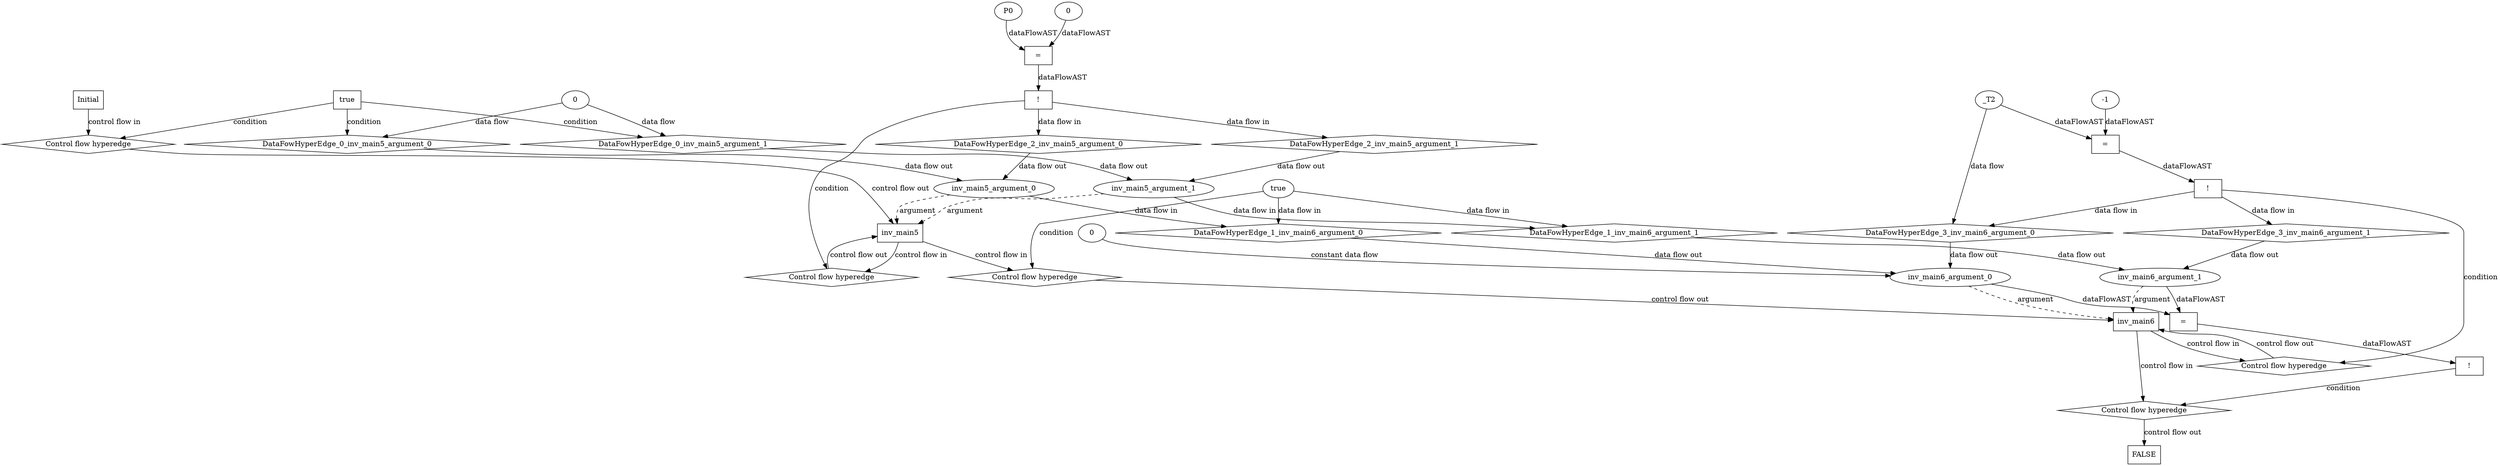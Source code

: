 digraph dag {
"inv_main5" [label="inv_main5" nodeName="inv_main5" class=cfn  shape="rect"];
"inv_main6" [label="inv_main6" nodeName="inv_main6" class=cfn  shape="rect"];
FALSE [label="FALSE" nodeName=FALSE class=cfn  shape="rect"];
Initial [label="Initial" nodeName=Initial class=cfn  shape="rect"];
ControlFowHyperEdge_0 [label="Control flow hyperedge" nodeName=ControlFowHyperEdge_0 class=controlFlowHyperEdge shape="diamond"];
"Initial" -> ControlFowHyperEdge_0 [label="control flow in"]
ControlFowHyperEdge_0 -> "inv_main5" [label="control flow out"]
ControlFowHyperEdge_1 [label="Control flow hyperedge" nodeName=ControlFowHyperEdge_1 class=controlFlowHyperEdge shape="diamond"];
"inv_main5" -> ControlFowHyperEdge_1 [label="control flow in"]
ControlFowHyperEdge_1 -> "inv_main6" [label="control flow out"]
ControlFowHyperEdge_2 [label="Control flow hyperedge" nodeName=ControlFowHyperEdge_2 class=controlFlowHyperEdge shape="diamond"];
"inv_main5" -> ControlFowHyperEdge_2 [label="control flow in"]
ControlFowHyperEdge_2 -> "inv_main5" [label="control flow out"]
ControlFowHyperEdge_3 [label="Control flow hyperedge" nodeName=ControlFowHyperEdge_3 class=controlFlowHyperEdge shape="diamond"];
"inv_main6" -> ControlFowHyperEdge_3 [label="control flow in"]
ControlFowHyperEdge_3 -> "inv_main6" [label="control flow out"]
ControlFowHyperEdge_4 [label="Control flow hyperedge" nodeName=ControlFowHyperEdge_4 class=controlFlowHyperEdge shape="diamond"];
"inv_main6" -> ControlFowHyperEdge_4 [label="control flow in"]
ControlFowHyperEdge_4 -> "FALSE" [label="control flow out"]
"inv_main5_argument_0" [label="inv_main5_argument_0" nodeName=argument0 class=argument  head="inv_main5" shape="oval"];
"inv_main5_argument_0" -> "inv_main5"[label="argument" style="dashed"]
"inv_main5_argument_1" [label="inv_main5_argument_1" nodeName=argument1 class=argument  head="inv_main5" shape="oval"];
"inv_main5_argument_1" -> "inv_main5"[label="argument" style="dashed"]
"inv_main6_argument_0" [label="inv_main6_argument_0" nodeName=argument0 class=argument  head="inv_main6" shape="oval"];
"inv_main6_argument_0" -> "inv_main6"[label="argument" style="dashed"]
"inv_main6_argument_1" [label="inv_main6_argument_1" nodeName=argument1 class=argument  head="inv_main6" shape="oval"];
"inv_main6_argument_1" -> "inv_main6"[label="argument" style="dashed"]

"true_0" [label="true" nodeName="true_0" class=true shape="rect"];
"true_0" -> "ControlFowHyperEdge_0" [label="condition"];
"xxxinv_main5___Initial_0xxxdataFlow_0_node_0" [label="0" nodeName="xxxinv_main5___Initial_0xxxdataFlow_0_node_0" class=Literal ];

"xxxinv_main5___Initial_0xxxdataFlow_0_node_0" -> "DataFowHyperEdge_0_inv_main5_argument_0" [label="data flow"];

"xxxinv_main5___Initial_0xxxdataFlow_0_node_0" -> "DataFowHyperEdge_0_inv_main5_argument_1" [label="data flow"];
"xxxinv_main6___inv_main5_1xxxguard_0_node_0" [label="true" nodeName="xxxinv_main6___inv_main5_1xxxguard_0_node_0" class=BoolValue ];

"xxxinv_main6___inv_main5_1xxxguard_0_node_0" -> "ControlFowHyperEdge_1" [label="condition"];
"xxxinv_main5___inv_main5_2xxxguard_0_node_0" [label="!" nodeName="xxxinv_main5___inv_main5_2xxxguard_0_node_0" class=Operator shape="rect"];
"xxxinv_main5___inv_main5_2xxxguard_0_node_1" [label="=" nodeName="xxxinv_main5___inv_main5_2xxxguard_0_node_1" class=Operator  shape="rect"];
"xxxinv_main5___inv_main5_2xxxguard_0_node_2" [label="P0" nodeName="xxxinv_main5___inv_main5_2xxxguard_0_node_2" class=Constant ];
"xxxinv_main5___inv_main5_2xxxguard_0_node_3" [label="0" nodeName="xxxinv_main5___inv_main5_2xxxguard_0_node_3" class=Literal ];
"xxxinv_main5___inv_main5_2xxxguard_0_node_1" -> "xxxinv_main5___inv_main5_2xxxguard_0_node_0"[label="dataFlowAST"]
"xxxinv_main5___inv_main5_2xxxguard_0_node_2" -> "xxxinv_main5___inv_main5_2xxxguard_0_node_1"[label="dataFlowAST"]
"xxxinv_main5___inv_main5_2xxxguard_0_node_3" -> "xxxinv_main5___inv_main5_2xxxguard_0_node_1"[label="dataFlowAST"]

"xxxinv_main5___inv_main5_2xxxguard_0_node_0" -> "ControlFowHyperEdge_2" [label="condition"];
"xxxinv_main6___inv_main6_3xxxguard_0_node_0" [label="!" nodeName="xxxinv_main6___inv_main6_3xxxguard_0_node_0" class=Operator shape="rect"];
"xxxinv_main6___inv_main6_3xxxguard_0_node_1" [label="=" nodeName="xxxinv_main6___inv_main6_3xxxguard_0_node_1" class=Operator  shape="rect"];
"xxxinv_main6___inv_main6_3xxxguard_0_node_3" [label="-1" nodeName="xxxinv_main6___inv_main6_3xxxguard_0_node_3" class=Literal ];
"xxxinv_main6___inv_main6_3xxxguard_0_node_1" -> "xxxinv_main6___inv_main6_3xxxguard_0_node_0"[label="dataFlowAST"]
"xxxinv_main6___inv_main6_3xxxdataFlow_0_node_0" -> "xxxinv_main6___inv_main6_3xxxguard_0_node_1"[label="dataFlowAST"]
"xxxinv_main6___inv_main6_3xxxguard_0_node_3" -> "xxxinv_main6___inv_main6_3xxxguard_0_node_1"[label="dataFlowAST"]

"xxxinv_main6___inv_main6_3xxxguard_0_node_0" -> "ControlFowHyperEdge_3" [label="condition"];
"xxxinv_main6___inv_main6_3xxxdataFlow_0_node_0" [label="_T2" nodeName="xxxinv_main6___inv_main6_3xxxdataFlow_0_node_0" class=Constant ];

"xxxinv_main6___inv_main6_3xxxdataFlow_0_node_0" -> "DataFowHyperEdge_3_inv_main6_argument_0" [label="data flow"];
"xxxFALSE___inv_main6_4xxxguard_0_node_0" [label="!" nodeName="xxxFALSE___inv_main6_4xxxguard_0_node_0" class=Operator shape="rect"];
"xxxFALSE___inv_main6_4xxxguard_0_node_1" [label="=" nodeName="xxxFALSE___inv_main6_4xxxguard_0_node_1" class=Operator  shape="rect"];
"xxxFALSE___inv_main6_4xxxguard_0_node_1" -> "xxxFALSE___inv_main6_4xxxguard_0_node_0"[label="dataFlowAST"]
"inv_main6_argument_1" -> "xxxFALSE___inv_main6_4xxxguard_0_node_1"[label="dataFlowAST"]
"inv_main6_argument_0" -> "xxxFALSE___inv_main6_4xxxguard_0_node_1"[label="dataFlowAST"]

"xxxFALSE___inv_main6_4xxxguard_0_node_0" -> "ControlFowHyperEdge_4" [label="condition"];
"DataFowHyperEdge_0_inv_main5_argument_0" [label="DataFowHyperEdge_0_inv_main5_argument_0" nodeName="DataFowHyperEdge_0_inv_main5_argument_0" class=DataFlowHyperedge shape="diamond"];
"DataFowHyperEdge_0_inv_main5_argument_0" -> "inv_main5_argument_0"[label="data flow out"]
"true_0" -> "DataFowHyperEdge_0_inv_main5_argument_0" [label="condition"];
"DataFowHyperEdge_0_inv_main5_argument_1" [label="DataFowHyperEdge_0_inv_main5_argument_1" nodeName="DataFowHyperEdge_0_inv_main5_argument_1" class=DataFlowHyperedge shape="diamond"];
"DataFowHyperEdge_0_inv_main5_argument_1" -> "inv_main5_argument_1"[label="data flow out"]
"true_0" -> "DataFowHyperEdge_0_inv_main5_argument_1" [label="condition"];
"DataFowHyperEdge_1_inv_main6_argument_0" [label="DataFowHyperEdge_1_inv_main6_argument_0" nodeName="DataFowHyperEdge_1_inv_main6_argument_0" class=DataFlowHyperedge shape="diamond"];
"DataFowHyperEdge_1_inv_main6_argument_0" -> "inv_main6_argument_0"[label="data flow out"]
"xxxinv_main6___inv_main5_1xxxguard_0_node_0" -> "DataFowHyperEdge_1_inv_main6_argument_0"[label="data flow in"]
"DataFowHyperEdge_1_inv_main6_argument_1" [label="DataFowHyperEdge_1_inv_main6_argument_1" nodeName="DataFowHyperEdge_1_inv_main6_argument_1" class=DataFlowHyperedge shape="diamond"];
"DataFowHyperEdge_1_inv_main6_argument_1" -> "inv_main6_argument_1"[label="data flow out"]
"xxxinv_main6___inv_main5_1xxxguard_0_node_0" -> "DataFowHyperEdge_1_inv_main6_argument_1"[label="data flow in"]
"DataFowHyperEdge_2_inv_main5_argument_0" [label="DataFowHyperEdge_2_inv_main5_argument_0" nodeName="DataFowHyperEdge_2_inv_main5_argument_0" class=DataFlowHyperedge shape="diamond"];
"DataFowHyperEdge_2_inv_main5_argument_0" -> "inv_main5_argument_0"[label="data flow out"]
"xxxinv_main5___inv_main5_2xxxguard_0_node_0" -> "DataFowHyperEdge_2_inv_main5_argument_0"[label="data flow in"]
"DataFowHyperEdge_2_inv_main5_argument_1" [label="DataFowHyperEdge_2_inv_main5_argument_1" nodeName="DataFowHyperEdge_2_inv_main5_argument_1" class=DataFlowHyperedge shape="diamond"];
"DataFowHyperEdge_2_inv_main5_argument_1" -> "inv_main5_argument_1"[label="data flow out"]
"xxxinv_main5___inv_main5_2xxxguard_0_node_0" -> "DataFowHyperEdge_2_inv_main5_argument_1"[label="data flow in"]
"DataFowHyperEdge_3_inv_main6_argument_0" [label="DataFowHyperEdge_3_inv_main6_argument_0" nodeName="DataFowHyperEdge_3_inv_main6_argument_0" class=DataFlowHyperedge shape="diamond"];
"DataFowHyperEdge_3_inv_main6_argument_0" -> "inv_main6_argument_0"[label="data flow out"]
"xxxinv_main6___inv_main6_3xxxguard_0_node_0" -> "DataFowHyperEdge_3_inv_main6_argument_0"[label="data flow in"]
"DataFowHyperEdge_3_inv_main6_argument_1" [label="DataFowHyperEdge_3_inv_main6_argument_1" nodeName="DataFowHyperEdge_3_inv_main6_argument_1" class=DataFlowHyperedge shape="diamond"];
"DataFowHyperEdge_3_inv_main6_argument_1" -> "inv_main6_argument_1"[label="data flow out"]
"xxxinv_main6___inv_main6_3xxxguard_0_node_0" -> "DataFowHyperEdge_3_inv_main6_argument_1"[label="data flow in"]
"xxxFALSE___inv_main6_4xxxinv_main6_argument_0_constant_0" [label="0" nodeName="xxxFALSE___inv_main6_4xxxinv_main6_argument_0_constant_0" class=Constant];
"xxxFALSE___inv_main6_4xxxinv_main6_argument_0_constant_0" -> "inv_main6_argument_0" [label="constant data flow"];
"inv_main5_argument_0" -> "DataFowHyperEdge_1_inv_main6_argument_0"[label="data flow in"]
"inv_main5_argument_1" -> "DataFowHyperEdge_1_inv_main6_argument_1"[label="data flow in"]




}
